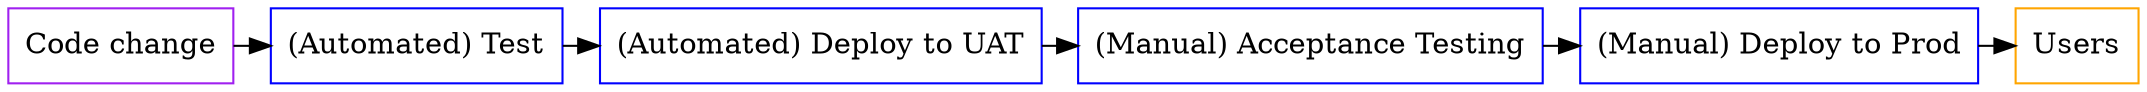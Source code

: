digraph G {
  node [ shape = box ];

  code [ label = "Code change"      color = purple style = filled fillcolor = white ]

  subgraph pipeline {
    test [ label = "(Automated) Test" color = blue style = filled fillcolor = white ]
    deploy_uat [ label = "(Automated) Deploy to UAT" color = blue style = filled fillcolor = white ]
    uat_test [ label = "(Manual) Acceptance Testing" color = blue style = filled fillcolor = white ]
    deploy_prod [ label = "(Manual) Deploy to Prod" color = blue style = filled fillcolor = white ]
    label = "CI/CD Pipeline";
    style = filled;
  test -> deploy_uat -> uat_test -> deploy_prod [constraint=false]; 
  }

  users [ label = "Users"      color = orange style = filled fillcolor = white ]

  code -> test [constraint=false];
  deploy_prod -> users [constraint=false]; 
}
